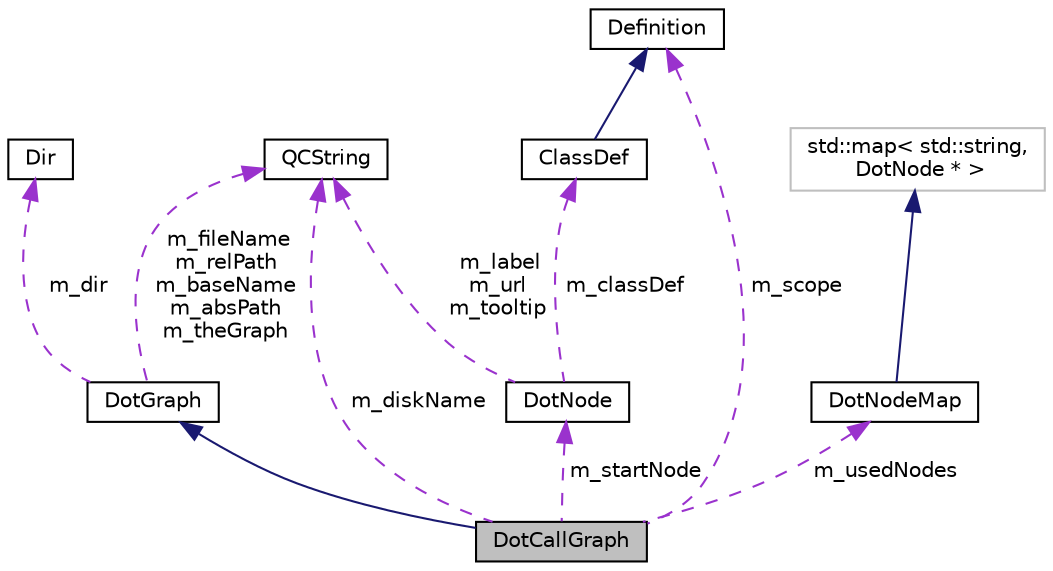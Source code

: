 digraph "DotCallGraph"
{
 // INTERACTIVE_SVG=YES
 // LATEX_PDF_SIZE
  edge [fontname="Helvetica",fontsize="10",labelfontname="Helvetica",labelfontsize="10"];
  node [fontname="Helvetica",fontsize="10",shape=record];
  Node1 [label="DotCallGraph",height=0.2,width=0.4,color="black", fillcolor="grey75", style="filled", fontcolor="black",tooltip="Representation of an call graph"];
  Node2 -> Node1 [dir="back",color="midnightblue",fontsize="10",style="solid",fontname="Helvetica"];
  Node2 [label="DotGraph",height=0.2,width=0.4,color="black", fillcolor="white", style="filled",URL="$d0/d32/class_dot_graph.html",tooltip="A dot graph"];
  Node3 -> Node2 [dir="back",color="darkorchid3",fontsize="10",style="dashed",label=" m_fileName\nm_relPath\nm_baseName\nm_absPath\nm_theGraph" ,fontname="Helvetica"];
  Node3 [label="QCString",height=0.2,width=0.4,color="black", fillcolor="white", style="filled",URL="$d9/d45/class_q_c_string.html",tooltip="This is an alternative implementation of QCString."];
  Node4 -> Node2 [dir="back",color="darkorchid3",fontsize="10",style="dashed",label=" m_dir" ,fontname="Helvetica"];
  Node4 [label="Dir",height=0.2,width=0.4,color="black", fillcolor="white", style="filled",URL="$d2/dc2/class_dir.html",tooltip="Class representing a directory in the file system"];
  Node3 -> Node1 [dir="back",color="darkorchid3",fontsize="10",style="dashed",label=" m_diskName" ,fontname="Helvetica"];
  Node5 -> Node1 [dir="back",color="darkorchid3",fontsize="10",style="dashed",label=" m_startNode" ,fontname="Helvetica"];
  Node5 [label="DotNode",height=0.2,width=0.4,color="black", fillcolor="white", style="filled",URL="$dd/d7e/class_dot_node.html",tooltip="A node in a dot graph"];
  Node3 -> Node5 [dir="back",color="darkorchid3",fontsize="10",style="dashed",label=" m_label\nm_url\nm_tooltip" ,fontname="Helvetica"];
  Node6 -> Node5 [dir="back",color="darkorchid3",fontsize="10",style="dashed",label=" m_classDef" ,fontname="Helvetica"];
  Node6 [label="ClassDef",height=0.2,width=0.4,color="black", fillcolor="white", style="filled",URL="$d1/dcf/class_class_def.html",tooltip="A abstract class representing of a compound symbol."];
  Node7 -> Node6 [dir="back",color="midnightblue",fontsize="10",style="solid",fontname="Helvetica"];
  Node7 [label="Definition",height=0.2,width=0.4,color="black", fillcolor="white", style="filled",URL="$d5/dcc/class_definition.html",tooltip="The common base class of all entity definitions found in the sources."];
  Node7 -> Node1 [dir="back",color="darkorchid3",fontsize="10",style="dashed",label=" m_scope" ,fontname="Helvetica"];
  Node8 -> Node1 [dir="back",color="darkorchid3",fontsize="10",style="dashed",label=" m_usedNodes" ,fontname="Helvetica"];
  Node8 [label="DotNodeMap",height=0.2,width=0.4,color="black", fillcolor="white", style="filled",URL="$d6/dbb/class_dot_node_map.html",tooltip=" "];
  Node9 -> Node8 [dir="back",color="midnightblue",fontsize="10",style="solid",fontname="Helvetica"];
  Node9 [label="std::map\< std::string,\l DotNode * \>",height=0.2,width=0.4,color="grey75", fillcolor="white", style="filled",tooltip=" "];
}
